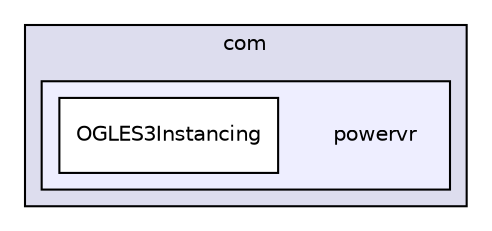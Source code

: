 digraph "PVR/SDK_3.4/Examples/Intermediate/Instancing/OGLES3/Build/Android/src/com/powervr" {
  compound=true
  node [ fontsize="10", fontname="Helvetica"];
  edge [ labelfontsize="10", labelfontname="Helvetica"];
  subgraph clusterdir_6e430e7a5ce92e65b8457b6603974df4 {
    graph [ bgcolor="#ddddee", pencolor="black", label="com" fontname="Helvetica", fontsize="10", URL="dir_6e430e7a5ce92e65b8457b6603974df4.html"]
  subgraph clusterdir_60a80cc66db4d7cc9cb2558744115dbc {
    graph [ bgcolor="#eeeeff", pencolor="black", label="" URL="dir_60a80cc66db4d7cc9cb2558744115dbc.html"];
    dir_60a80cc66db4d7cc9cb2558744115dbc [shape=plaintext label="powervr"];
    dir_36bc94acc3ed46cbdb57cce94957a5a6 [shape=box label="OGLES3Instancing" color="black" fillcolor="white" style="filled" URL="dir_36bc94acc3ed46cbdb57cce94957a5a6.html"];
  }
  }
}
